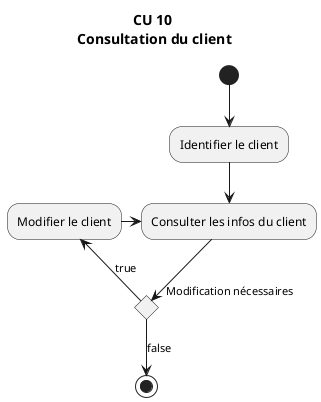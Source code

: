 @startuml
title CU 10 \nConsultation du client

(*) --> "Identifier le client"
--> Consulter les infos du client
if "Modification nécessaires" then
  -->[true] "Modifier le client"
  -right-> "Consulter les infos du client"
else
  -->[false]  (*)
endif
@enduml